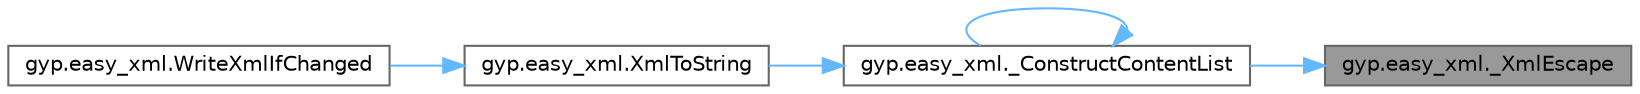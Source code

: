 digraph "gyp.easy_xml._XmlEscape"
{
 // LATEX_PDF_SIZE
  bgcolor="transparent";
  edge [fontname=Helvetica,fontsize=10,labelfontname=Helvetica,labelfontsize=10];
  node [fontname=Helvetica,fontsize=10,shape=box,height=0.2,width=0.4];
  rankdir="RL";
  Node1 [id="Node000001",label="gyp.easy_xml._XmlEscape",height=0.2,width=0.4,color="gray40", fillcolor="grey60", style="filled", fontcolor="black",tooltip=" "];
  Node1 -> Node2 [id="edge9_Node000001_Node000002",dir="back",color="steelblue1",style="solid",tooltip=" "];
  Node2 [id="Node000002",label="gyp.easy_xml._ConstructContentList",height=0.2,width=0.4,color="grey40", fillcolor="white", style="filled",URL="$namespacegyp_1_1easy__xml.html#ac7f66029e9129c662361b77caee46401",tooltip=" "];
  Node2 -> Node2 [id="edge10_Node000002_Node000002",dir="back",color="steelblue1",style="solid",tooltip=" "];
  Node2 -> Node3 [id="edge11_Node000002_Node000003",dir="back",color="steelblue1",style="solid",tooltip=" "];
  Node3 [id="Node000003",label="gyp.easy_xml.XmlToString",height=0.2,width=0.4,color="grey40", fillcolor="white", style="filled",URL="$namespacegyp_1_1easy__xml.html#af9076fbcacf7b9a10d1c59a49c08d97a",tooltip=" "];
  Node3 -> Node4 [id="edge12_Node000003_Node000004",dir="back",color="steelblue1",style="solid",tooltip=" "];
  Node4 [id="Node000004",label="gyp.easy_xml.WriteXmlIfChanged",height=0.2,width=0.4,color="grey40", fillcolor="white", style="filled",URL="$namespacegyp_1_1easy__xml.html#a48ff9e84a26be6ee00b6882e1864f6a6",tooltip=" "];
}
